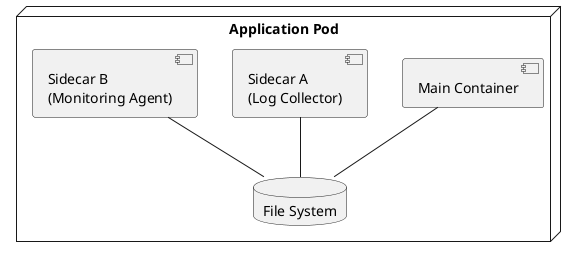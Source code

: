 @startuml

node "Application Pod" {
    component [Main Container] as m
    component [Sidecar A\n(Log Collector)] as sa
    component [Sidecar B\n(Monitoring Agent)] as sb
    database "File System" as f

    m -down- f
    sa -down- f
    sb -down- f
}

@enduml
